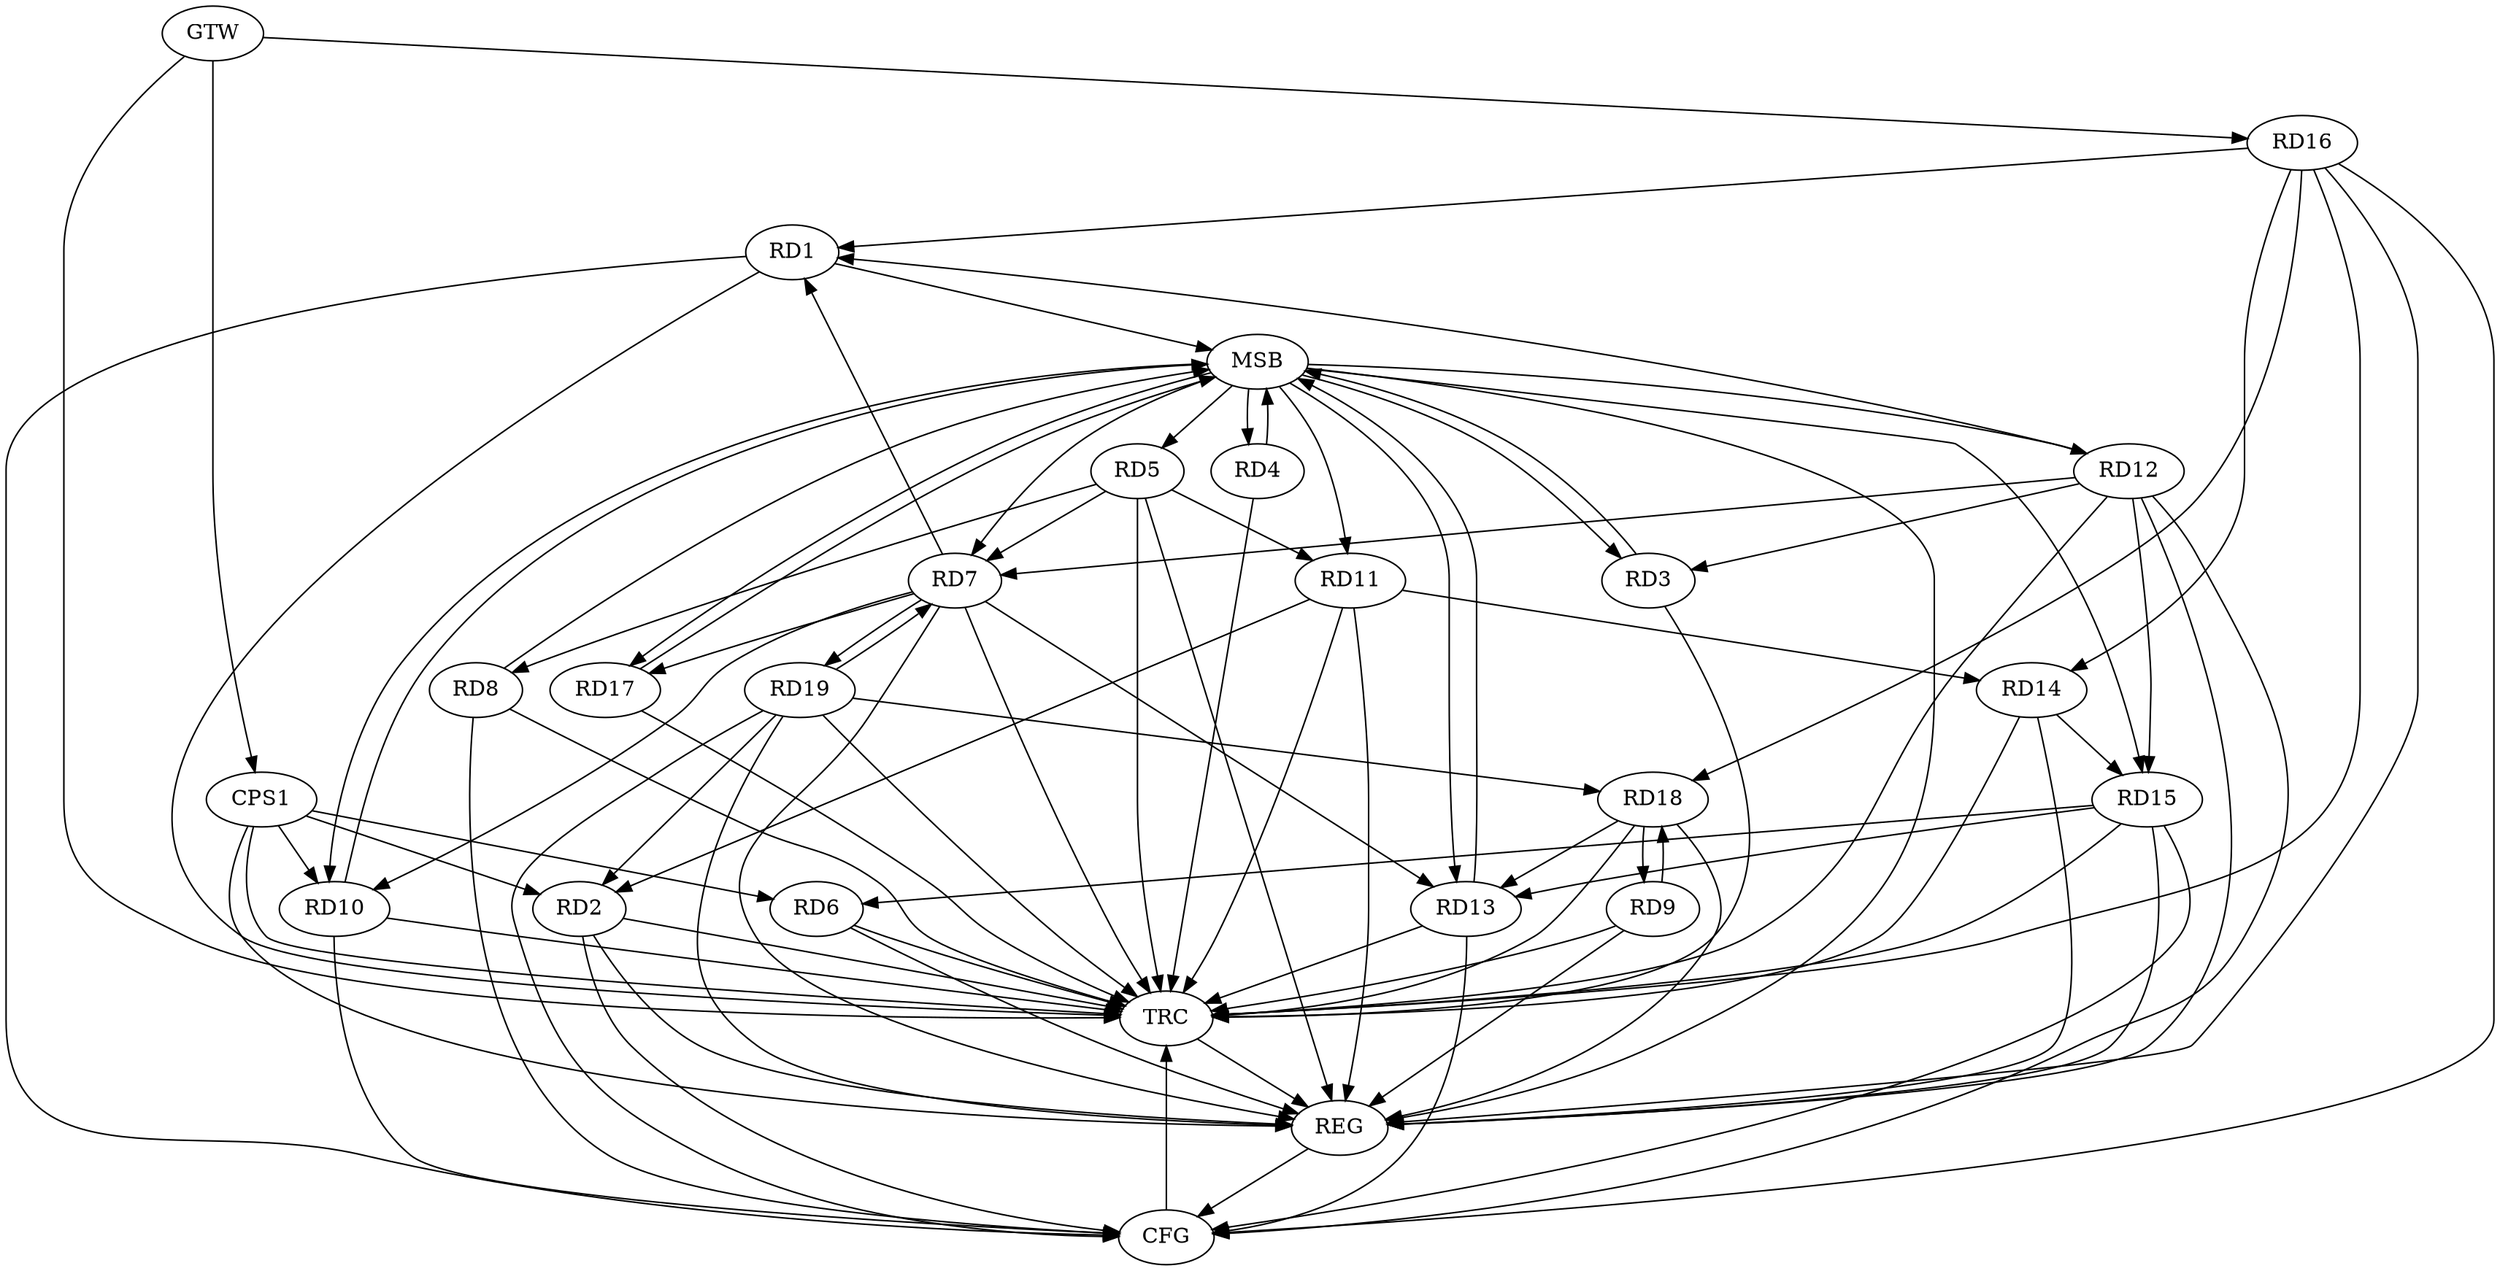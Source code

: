 strict digraph G {
  RD1 [ label="RD1" ];
  RD2 [ label="RD2" ];
  RD3 [ label="RD3" ];
  RD4 [ label="RD4" ];
  RD5 [ label="RD5" ];
  RD6 [ label="RD6" ];
  RD7 [ label="RD7" ];
  RD8 [ label="RD8" ];
  RD9 [ label="RD9" ];
  RD10 [ label="RD10" ];
  RD11 [ label="RD11" ];
  RD12 [ label="RD12" ];
  RD13 [ label="RD13" ];
  RD14 [ label="RD14" ];
  RD15 [ label="RD15" ];
  RD16 [ label="RD16" ];
  RD17 [ label="RD17" ];
  RD18 [ label="RD18" ];
  RD19 [ label="RD19" ];
  CPS1 [ label="CPS1" ];
  GTW [ label="GTW" ];
  REG [ label="REG" ];
  MSB [ label="MSB" ];
  CFG [ label="CFG" ];
  TRC [ label="TRC" ];
  RD7 -> RD1;
  RD12 -> RD1;
  RD16 -> RD1;
  RD11 -> RD2;
  RD19 -> RD2;
  RD12 -> RD3;
  RD5 -> RD7;
  RD5 -> RD8;
  RD5 -> RD11;
  RD15 -> RD6;
  RD7 -> RD10;
  RD12 -> RD7;
  RD7 -> RD13;
  RD7 -> RD17;
  RD7 -> RD19;
  RD19 -> RD7;
  RD9 -> RD18;
  RD18 -> RD9;
  RD11 -> RD14;
  RD12 -> RD15;
  RD15 -> RD13;
  RD18 -> RD13;
  RD14 -> RD15;
  RD16 -> RD14;
  RD16 -> RD18;
  RD19 -> RD18;
  CPS1 -> RD2;
  CPS1 -> RD6;
  CPS1 -> RD10;
  GTW -> RD16;
  GTW -> CPS1;
  RD2 -> REG;
  RD5 -> REG;
  RD6 -> REG;
  RD7 -> REG;
  RD9 -> REG;
  RD11 -> REG;
  RD12 -> REG;
  RD14 -> REG;
  RD15 -> REG;
  RD16 -> REG;
  RD18 -> REG;
  RD19 -> REG;
  CPS1 -> REG;
  RD1 -> MSB;
  MSB -> RD7;
  MSB -> RD10;
  MSB -> RD15;
  MSB -> REG;
  RD3 -> MSB;
  RD4 -> MSB;
  MSB -> RD5;
  MSB -> RD13;
  RD8 -> MSB;
  MSB -> RD17;
  RD10 -> MSB;
  RD13 -> MSB;
  MSB -> RD11;
  MSB -> RD12;
  RD17 -> MSB;
  MSB -> RD3;
  MSB -> RD4;
  RD13 -> CFG;
  RD8 -> CFG;
  RD12 -> CFG;
  RD19 -> CFG;
  RD2 -> CFG;
  RD1 -> CFG;
  RD10 -> CFG;
  RD16 -> CFG;
  RD15 -> CFG;
  REG -> CFG;
  RD1 -> TRC;
  RD2 -> TRC;
  RD3 -> TRC;
  RD4 -> TRC;
  RD5 -> TRC;
  RD6 -> TRC;
  RD7 -> TRC;
  RD8 -> TRC;
  RD9 -> TRC;
  RD10 -> TRC;
  RD11 -> TRC;
  RD12 -> TRC;
  RD13 -> TRC;
  RD14 -> TRC;
  RD15 -> TRC;
  RD16 -> TRC;
  RD17 -> TRC;
  RD18 -> TRC;
  RD19 -> TRC;
  CPS1 -> TRC;
  GTW -> TRC;
  CFG -> TRC;
  TRC -> REG;
}
